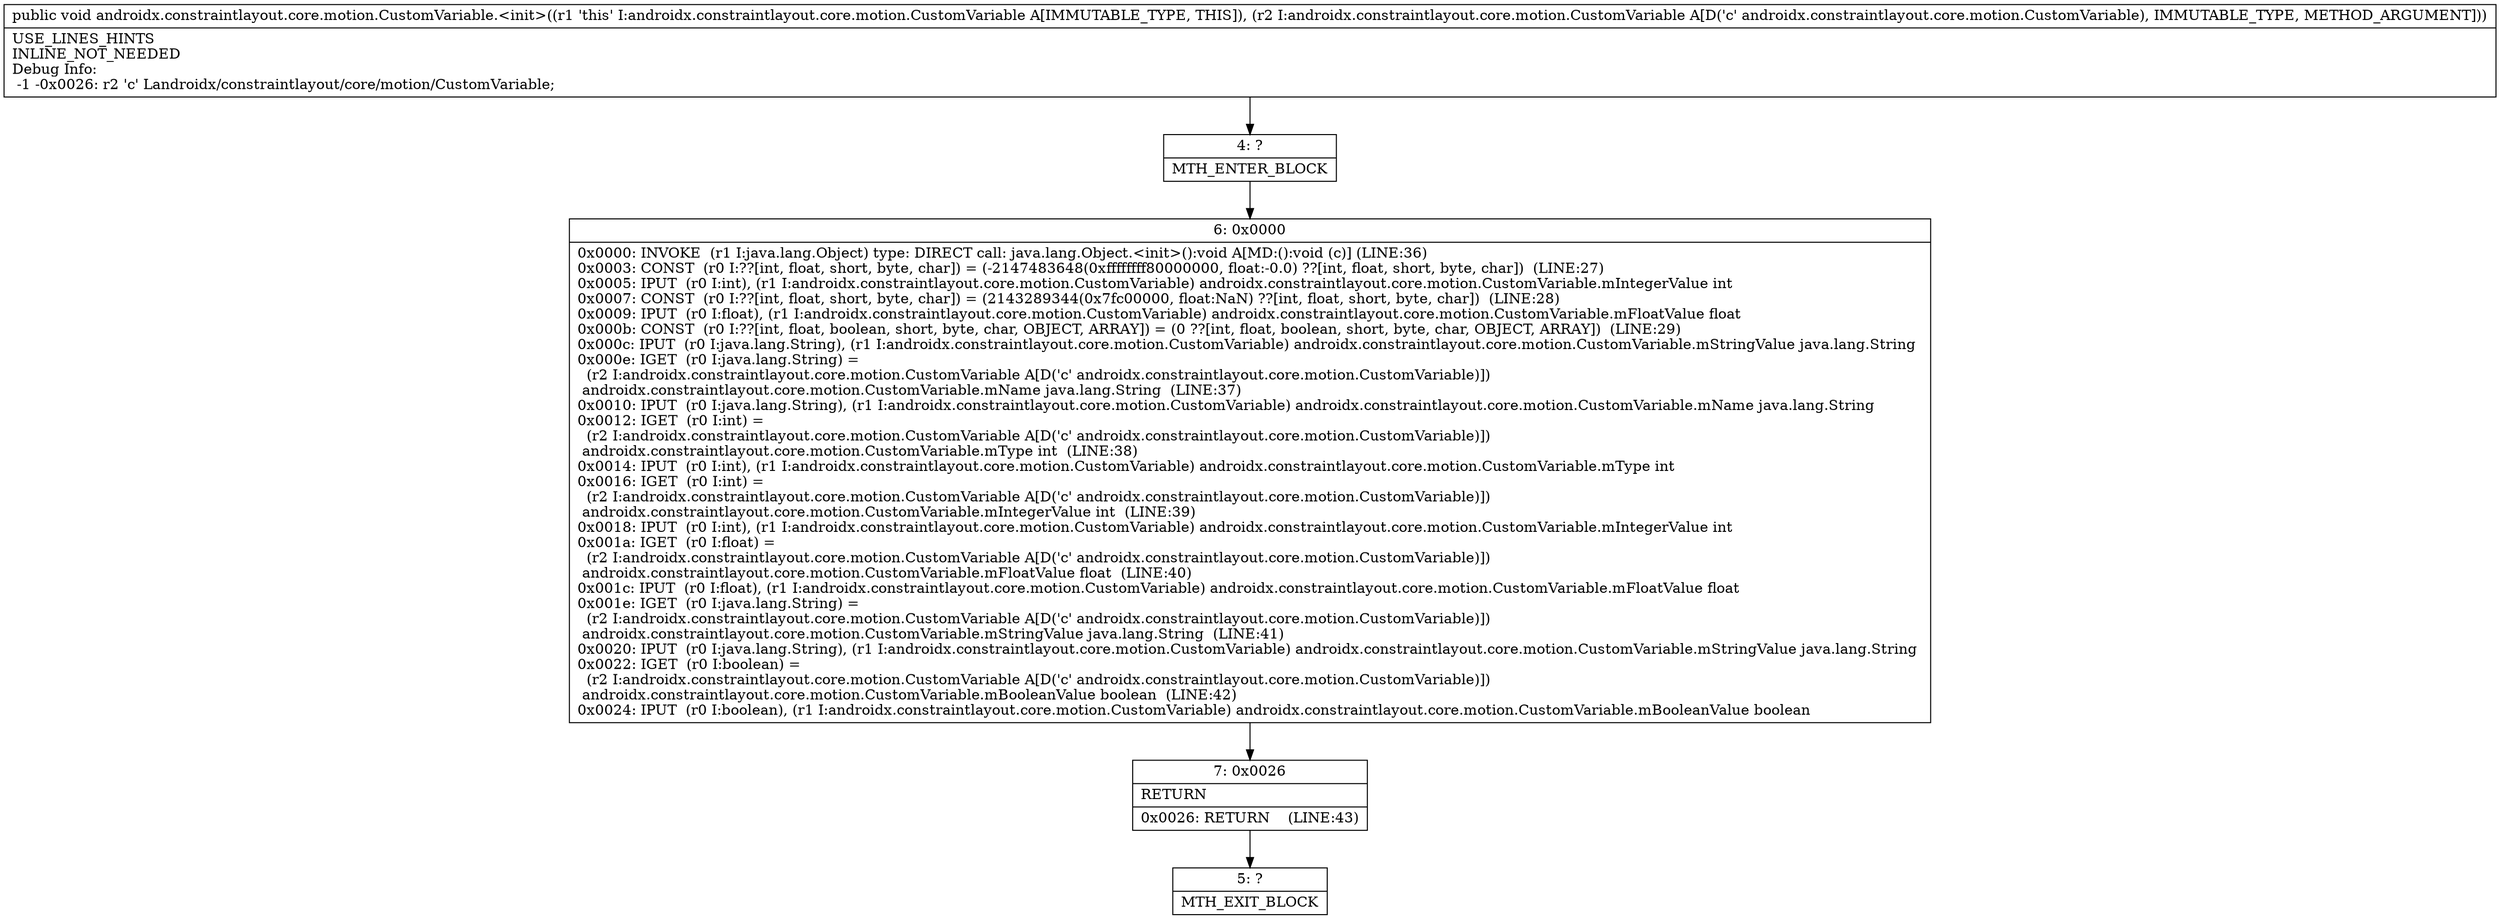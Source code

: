digraph "CFG forandroidx.constraintlayout.core.motion.CustomVariable.\<init\>(Landroidx\/constraintlayout\/core\/motion\/CustomVariable;)V" {
Node_4 [shape=record,label="{4\:\ ?|MTH_ENTER_BLOCK\l}"];
Node_6 [shape=record,label="{6\:\ 0x0000|0x0000: INVOKE  (r1 I:java.lang.Object) type: DIRECT call: java.lang.Object.\<init\>():void A[MD:():void (c)] (LINE:36)\l0x0003: CONST  (r0 I:??[int, float, short, byte, char]) = (\-2147483648(0xffffffff80000000, float:\-0.0) ??[int, float, short, byte, char])  (LINE:27)\l0x0005: IPUT  (r0 I:int), (r1 I:androidx.constraintlayout.core.motion.CustomVariable) androidx.constraintlayout.core.motion.CustomVariable.mIntegerValue int \l0x0007: CONST  (r0 I:??[int, float, short, byte, char]) = (2143289344(0x7fc00000, float:NaN) ??[int, float, short, byte, char])  (LINE:28)\l0x0009: IPUT  (r0 I:float), (r1 I:androidx.constraintlayout.core.motion.CustomVariable) androidx.constraintlayout.core.motion.CustomVariable.mFloatValue float \l0x000b: CONST  (r0 I:??[int, float, boolean, short, byte, char, OBJECT, ARRAY]) = (0 ??[int, float, boolean, short, byte, char, OBJECT, ARRAY])  (LINE:29)\l0x000c: IPUT  (r0 I:java.lang.String), (r1 I:androidx.constraintlayout.core.motion.CustomVariable) androidx.constraintlayout.core.motion.CustomVariable.mStringValue java.lang.String \l0x000e: IGET  (r0 I:java.lang.String) = \l  (r2 I:androidx.constraintlayout.core.motion.CustomVariable A[D('c' androidx.constraintlayout.core.motion.CustomVariable)])\l androidx.constraintlayout.core.motion.CustomVariable.mName java.lang.String  (LINE:37)\l0x0010: IPUT  (r0 I:java.lang.String), (r1 I:androidx.constraintlayout.core.motion.CustomVariable) androidx.constraintlayout.core.motion.CustomVariable.mName java.lang.String \l0x0012: IGET  (r0 I:int) = \l  (r2 I:androidx.constraintlayout.core.motion.CustomVariable A[D('c' androidx.constraintlayout.core.motion.CustomVariable)])\l androidx.constraintlayout.core.motion.CustomVariable.mType int  (LINE:38)\l0x0014: IPUT  (r0 I:int), (r1 I:androidx.constraintlayout.core.motion.CustomVariable) androidx.constraintlayout.core.motion.CustomVariable.mType int \l0x0016: IGET  (r0 I:int) = \l  (r2 I:androidx.constraintlayout.core.motion.CustomVariable A[D('c' androidx.constraintlayout.core.motion.CustomVariable)])\l androidx.constraintlayout.core.motion.CustomVariable.mIntegerValue int  (LINE:39)\l0x0018: IPUT  (r0 I:int), (r1 I:androidx.constraintlayout.core.motion.CustomVariable) androidx.constraintlayout.core.motion.CustomVariable.mIntegerValue int \l0x001a: IGET  (r0 I:float) = \l  (r2 I:androidx.constraintlayout.core.motion.CustomVariable A[D('c' androidx.constraintlayout.core.motion.CustomVariable)])\l androidx.constraintlayout.core.motion.CustomVariable.mFloatValue float  (LINE:40)\l0x001c: IPUT  (r0 I:float), (r1 I:androidx.constraintlayout.core.motion.CustomVariable) androidx.constraintlayout.core.motion.CustomVariable.mFloatValue float \l0x001e: IGET  (r0 I:java.lang.String) = \l  (r2 I:androidx.constraintlayout.core.motion.CustomVariable A[D('c' androidx.constraintlayout.core.motion.CustomVariable)])\l androidx.constraintlayout.core.motion.CustomVariable.mStringValue java.lang.String  (LINE:41)\l0x0020: IPUT  (r0 I:java.lang.String), (r1 I:androidx.constraintlayout.core.motion.CustomVariable) androidx.constraintlayout.core.motion.CustomVariable.mStringValue java.lang.String \l0x0022: IGET  (r0 I:boolean) = \l  (r2 I:androidx.constraintlayout.core.motion.CustomVariable A[D('c' androidx.constraintlayout.core.motion.CustomVariable)])\l androidx.constraintlayout.core.motion.CustomVariable.mBooleanValue boolean  (LINE:42)\l0x0024: IPUT  (r0 I:boolean), (r1 I:androidx.constraintlayout.core.motion.CustomVariable) androidx.constraintlayout.core.motion.CustomVariable.mBooleanValue boolean \l}"];
Node_7 [shape=record,label="{7\:\ 0x0026|RETURN\l|0x0026: RETURN    (LINE:43)\l}"];
Node_5 [shape=record,label="{5\:\ ?|MTH_EXIT_BLOCK\l}"];
MethodNode[shape=record,label="{public void androidx.constraintlayout.core.motion.CustomVariable.\<init\>((r1 'this' I:androidx.constraintlayout.core.motion.CustomVariable A[IMMUTABLE_TYPE, THIS]), (r2 I:androidx.constraintlayout.core.motion.CustomVariable A[D('c' androidx.constraintlayout.core.motion.CustomVariable), IMMUTABLE_TYPE, METHOD_ARGUMENT]))  | USE_LINES_HINTS\lINLINE_NOT_NEEDED\lDebug Info:\l  \-1 \-0x0026: r2 'c' Landroidx\/constraintlayout\/core\/motion\/CustomVariable;\l}"];
MethodNode -> Node_4;Node_4 -> Node_6;
Node_6 -> Node_7;
Node_7 -> Node_5;
}

